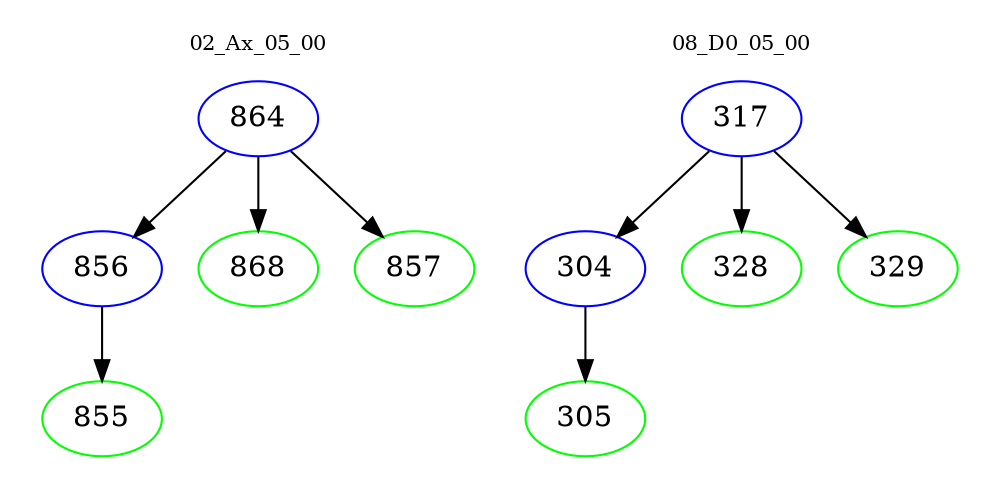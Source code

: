 digraph{
subgraph cluster_0 {
color = white
label = "02_Ax_05_00";
fontsize=10;
T0_864 [label="864", color="blue"]
T0_864 -> T0_856 [color="black"]
T0_856 [label="856", color="blue"]
T0_856 -> T0_855 [color="black"]
T0_855 [label="855", color="green"]
T0_864 -> T0_868 [color="black"]
T0_868 [label="868", color="green"]
T0_864 -> T0_857 [color="black"]
T0_857 [label="857", color="green"]
}
subgraph cluster_1 {
color = white
label = "08_D0_05_00";
fontsize=10;
T1_317 [label="317", color="blue"]
T1_317 -> T1_304 [color="black"]
T1_304 [label="304", color="blue"]
T1_304 -> T1_305 [color="black"]
T1_305 [label="305", color="green"]
T1_317 -> T1_328 [color="black"]
T1_328 [label="328", color="green"]
T1_317 -> T1_329 [color="black"]
T1_329 [label="329", color="green"]
}
}
